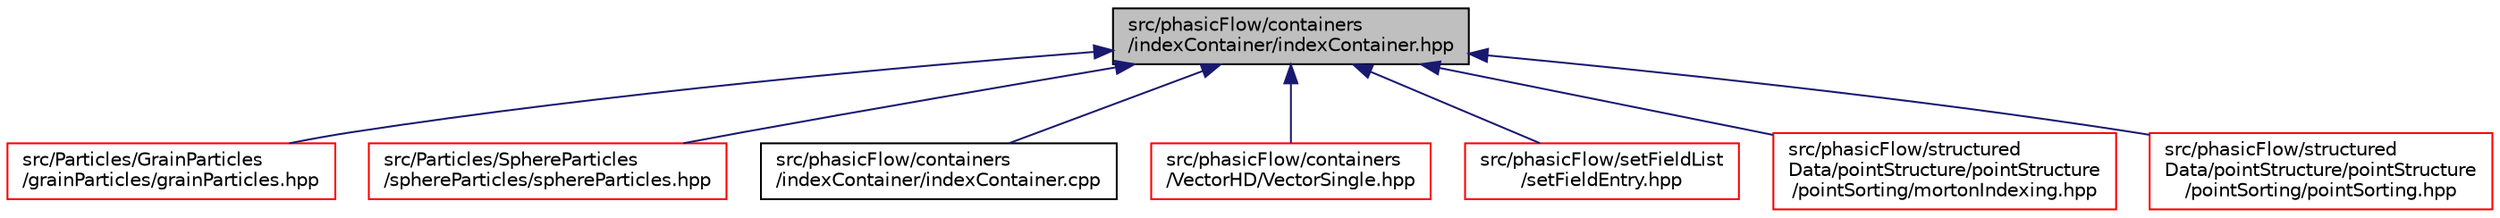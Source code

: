 digraph "src/phasicFlow/containers/indexContainer/indexContainer.hpp"
{
 // LATEX_PDF_SIZE
  edge [fontname="Helvetica",fontsize="10",labelfontname="Helvetica",labelfontsize="10"];
  node [fontname="Helvetica",fontsize="10",shape=record];
  Node1 [label="src/phasicFlow/containers\l/indexContainer/indexContainer.hpp",height=0.2,width=0.4,color="black", fillcolor="grey75", style="filled", fontcolor="black",tooltip=" "];
  Node1 -> Node2 [dir="back",color="midnightblue",fontsize="10",style="solid",fontname="Helvetica"];
  Node2 [label="src/Particles/GrainParticles\l/grainParticles/grainParticles.hpp",height=0.2,width=0.4,color="red", fillcolor="white", style="filled",URL="$grainParticles_8hpp.html",tooltip=" "];
  Node1 -> Node14 [dir="back",color="midnightblue",fontsize="10",style="solid",fontname="Helvetica"];
  Node14 [label="src/Particles/SphereParticles\l/sphereParticles/sphereParticles.hpp",height=0.2,width=0.4,color="red", fillcolor="white", style="filled",URL="$sphereParticles_8hpp.html",tooltip=" "];
  Node1 -> Node29 [dir="back",color="midnightblue",fontsize="10",style="solid",fontname="Helvetica"];
  Node29 [label="src/phasicFlow/containers\l/indexContainer/indexContainer.cpp",height=0.2,width=0.4,color="black", fillcolor="white", style="filled",URL="$indexContainer_8cpp.html",tooltip=" "];
  Node1 -> Node30 [dir="back",color="midnightblue",fontsize="10",style="solid",fontname="Helvetica"];
  Node30 [label="src/phasicFlow/containers\l/VectorHD/VectorSingle.hpp",height=0.2,width=0.4,color="red", fillcolor="white", style="filled",URL="$VectorSingle_8hpp.html",tooltip=" "];
  Node1 -> Node80 [dir="back",color="midnightblue",fontsize="10",style="solid",fontname="Helvetica"];
  Node80 [label="src/phasicFlow/setFieldList\l/setFieldEntry.hpp",height=0.2,width=0.4,color="red", fillcolor="white", style="filled",URL="$setFieldEntry_8hpp.html",tooltip=" "];
  Node1 -> Node188 [dir="back",color="midnightblue",fontsize="10",style="solid",fontname="Helvetica"];
  Node188 [label="src/phasicFlow/structured\lData/pointStructure/pointStructure\l/pointSorting/mortonIndexing.hpp",height=0.2,width=0.4,color="red", fillcolor="white", style="filled",URL="$mortonIndexing_8hpp.html",tooltip=" "];
  Node1 -> Node191 [dir="back",color="midnightblue",fontsize="10",style="solid",fontname="Helvetica"];
  Node191 [label="src/phasicFlow/structured\lData/pointStructure/pointStructure\l/pointSorting/pointSorting.hpp",height=0.2,width=0.4,color="red", fillcolor="white", style="filled",URL="$pointSorting_8hpp.html",tooltip=" "];
}
